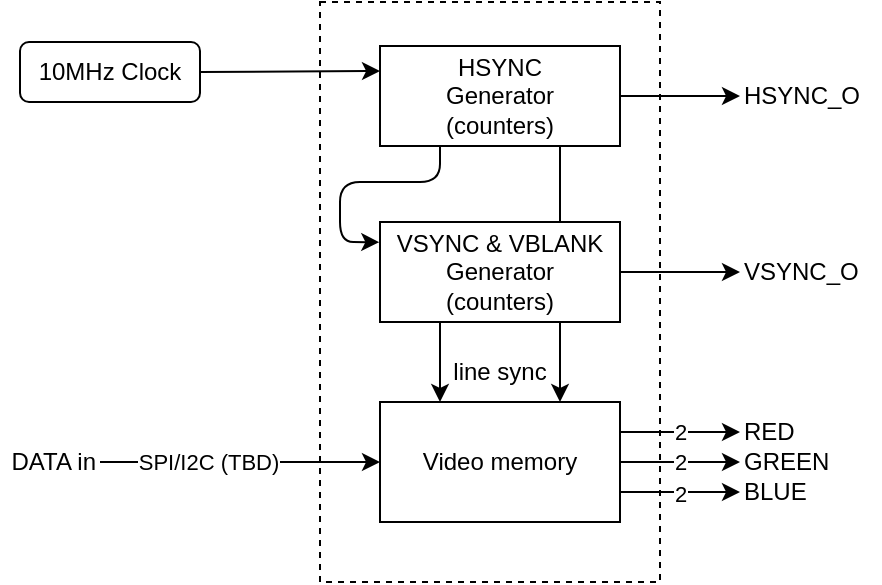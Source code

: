 <mxfile>
    <diagram id="nNsQNNrIeLebR2GX6NkD" name="Page-1">
        <mxGraphModel dx="563" dy="302" grid="1" gridSize="10" guides="1" tooltips="1" connect="1" arrows="1" fold="1" page="1" pageScale="1" pageWidth="1654" pageHeight="1169" math="0" shadow="0">
            <root>
                <mxCell id="0"/>
                <mxCell id="1" parent="0"/>
                <mxCell id="36" value="" style="rounded=0;whiteSpace=wrap;html=1;dashed=1;" vertex="1" parent="1">
                    <mxGeometry x="390" y="120" width="170" height="290" as="geometry"/>
                </mxCell>
                <mxCell id="8" style="edgeStyle=none;html=1;exitX=0.25;exitY=1;exitDx=0;exitDy=0;entryX=-0.003;entryY=0.202;entryDx=0;entryDy=0;entryPerimeter=0;" edge="1" parent="1" target="6">
                    <mxGeometry relative="1" as="geometry">
                        <mxPoint x="450" y="192" as="sourcePoint"/>
                        <mxPoint x="420" y="242.5" as="targetPoint"/>
                        <Array as="points">
                            <mxPoint x="450" y="210"/>
                            <mxPoint x="400" y="210"/>
                            <mxPoint x="400" y="240"/>
                        </Array>
                    </mxGeometry>
                </mxCell>
                <mxCell id="9" style="edgeStyle=none;html=1;exitX=1;exitY=0.5;exitDx=0;exitDy=0;entryX=0;entryY=0.5;entryDx=0;entryDy=0;" edge="1" parent="1" source="2" target="12">
                    <mxGeometry relative="1" as="geometry">
                        <mxPoint x="600" y="154.279" as="targetPoint"/>
                    </mxGeometry>
                </mxCell>
                <mxCell id="22" style="edgeStyle=none;html=1;exitX=0.75;exitY=1;exitDx=0;exitDy=0;entryX=0.75;entryY=0;entryDx=0;entryDy=0;" edge="1" parent="1" source="2" target="19">
                    <mxGeometry relative="1" as="geometry"/>
                </mxCell>
                <mxCell id="2" value="HSYNC&lt;br&gt;Generator&lt;br&gt;(counters)" style="rounded=0;whiteSpace=wrap;html=1;" vertex="1" parent="1">
                    <mxGeometry x="420" y="142" width="120" height="50" as="geometry"/>
                </mxCell>
                <mxCell id="5" style="edgeStyle=none;html=1;exitX=1;exitY=0.5;exitDx=0;exitDy=0;entryX=0;entryY=0.25;entryDx=0;entryDy=0;" edge="1" parent="1" source="3" target="2">
                    <mxGeometry relative="1" as="geometry"/>
                </mxCell>
                <mxCell id="3" value="10MHz Clock" style="rounded=1;whiteSpace=wrap;html=1;" vertex="1" parent="1">
                    <mxGeometry x="240" y="140" width="90" height="30" as="geometry"/>
                </mxCell>
                <mxCell id="14" style="edgeStyle=none;html=1;exitX=1;exitY=0.5;exitDx=0;exitDy=0;" edge="1" parent="1" source="6" target="15">
                    <mxGeometry relative="1" as="geometry">
                        <mxPoint x="600" y="242.651" as="targetPoint"/>
                    </mxGeometry>
                </mxCell>
                <mxCell id="21" style="edgeStyle=none;html=1;exitX=0.25;exitY=1;exitDx=0;exitDy=0;entryX=0.25;entryY=0;entryDx=0;entryDy=0;" edge="1" parent="1" source="6" target="19">
                    <mxGeometry relative="1" as="geometry"/>
                </mxCell>
                <mxCell id="6" value="VSYNC &amp;amp; VBLANK&lt;br&gt;Generator&lt;br&gt;(counters)" style="rounded=0;whiteSpace=wrap;html=1;" vertex="1" parent="1">
                    <mxGeometry x="420" y="230" width="120" height="50" as="geometry"/>
                </mxCell>
                <mxCell id="12" value="HSYNC_O" style="text;html=1;strokeColor=none;fillColor=none;align=left;verticalAlign=middle;whiteSpace=wrap;rounded=0;" vertex="1" parent="1">
                    <mxGeometry x="600" y="152" width="70" height="30" as="geometry"/>
                </mxCell>
                <mxCell id="15" value="VSYNC_O" style="text;html=1;strokeColor=none;fillColor=none;align=left;verticalAlign=middle;whiteSpace=wrap;rounded=0;" vertex="1" parent="1">
                    <mxGeometry x="600" y="240" width="70" height="30" as="geometry"/>
                </mxCell>
                <mxCell id="24" style="edgeStyle=none;html=1;exitX=1;exitY=0.25;exitDx=0;exitDy=0;" edge="1" parent="1" source="19" target="30">
                    <mxGeometry relative="1" as="geometry">
                        <mxPoint x="600" y="335.209" as="targetPoint"/>
                    </mxGeometry>
                </mxCell>
                <mxCell id="25" value="2" style="edgeLabel;html=1;align=center;verticalAlign=middle;resizable=0;points=[];" vertex="1" connectable="0" parent="24">
                    <mxGeometry x="0.823" relative="1" as="geometry">
                        <mxPoint x="-25" as="offset"/>
                    </mxGeometry>
                </mxCell>
                <mxCell id="26" style="edgeStyle=none;html=1;exitX=1;exitY=0.5;exitDx=0;exitDy=0;" edge="1" parent="1" source="19" target="31">
                    <mxGeometry relative="1" as="geometry">
                        <mxPoint x="600" y="350.093" as="targetPoint"/>
                    </mxGeometry>
                </mxCell>
                <mxCell id="27" value="2" style="edgeLabel;html=1;align=center;verticalAlign=middle;resizable=0;points=[];" vertex="1" connectable="0" parent="26">
                    <mxGeometry x="0.419" y="-1" relative="1" as="geometry">
                        <mxPoint x="-13" y="-1" as="offset"/>
                    </mxGeometry>
                </mxCell>
                <mxCell id="28" style="edgeStyle=none;html=1;exitX=1;exitY=0.75;exitDx=0;exitDy=0;" edge="1" parent="1" source="19" target="32">
                    <mxGeometry relative="1" as="geometry">
                        <mxPoint x="600" y="364.977" as="targetPoint"/>
                    </mxGeometry>
                </mxCell>
                <mxCell id="29" value="2" style="edgeLabel;html=1;align=center;verticalAlign=middle;resizable=0;points=[];" vertex="1" connectable="0" parent="28">
                    <mxGeometry x="0.28" y="-1" relative="1" as="geometry">
                        <mxPoint x="-9" as="offset"/>
                    </mxGeometry>
                </mxCell>
                <mxCell id="33" style="edgeStyle=none;html=1;exitX=0;exitY=0.5;exitDx=0;exitDy=0;startArrow=classic;startFill=1;endArrow=none;endFill=0;" edge="1" parent="1" source="19" target="34">
                    <mxGeometry relative="1" as="geometry">
                        <mxPoint x="350" y="350.093" as="targetPoint"/>
                    </mxGeometry>
                </mxCell>
                <mxCell id="35" value="SPI/I2C (TBD)" style="edgeLabel;html=1;align=center;verticalAlign=middle;resizable=0;points=[];" vertex="1" connectable="0" parent="33">
                    <mxGeometry x="0.371" y="1" relative="1" as="geometry">
                        <mxPoint x="10" y="-1" as="offset"/>
                    </mxGeometry>
                </mxCell>
                <mxCell id="19" value="Video memory" style="rounded=0;whiteSpace=wrap;html=1;" vertex="1" parent="1">
                    <mxGeometry x="420" y="320" width="120" height="60" as="geometry"/>
                </mxCell>
                <mxCell id="23" value="line sync" style="text;html=1;strokeColor=none;fillColor=none;align=center;verticalAlign=middle;whiteSpace=wrap;rounded=0;" vertex="1" parent="1">
                    <mxGeometry x="450" y="290" width="60" height="30" as="geometry"/>
                </mxCell>
                <mxCell id="30" value="RED" style="text;html=1;strokeColor=none;fillColor=none;align=left;verticalAlign=middle;whiteSpace=wrap;rounded=0;" vertex="1" parent="1">
                    <mxGeometry x="600" y="330" width="50" height="10" as="geometry"/>
                </mxCell>
                <mxCell id="31" value="GREEN" style="text;html=1;strokeColor=none;fillColor=none;align=left;verticalAlign=middle;whiteSpace=wrap;rounded=0;" vertex="1" parent="1">
                    <mxGeometry x="600" y="345" width="50" height="10" as="geometry"/>
                </mxCell>
                <mxCell id="32" value="BLUE" style="text;html=1;strokeColor=none;fillColor=none;align=left;verticalAlign=middle;whiteSpace=wrap;rounded=0;" vertex="1" parent="1">
                    <mxGeometry x="600" y="360" width="50" height="9.98" as="geometry"/>
                </mxCell>
                <mxCell id="34" value="DATA in" style="text;html=1;strokeColor=none;fillColor=none;align=right;verticalAlign=middle;whiteSpace=wrap;rounded=0;" vertex="1" parent="1">
                    <mxGeometry x="230" y="340" width="50" height="20" as="geometry"/>
                </mxCell>
            </root>
        </mxGraphModel>
    </diagram>
</mxfile>